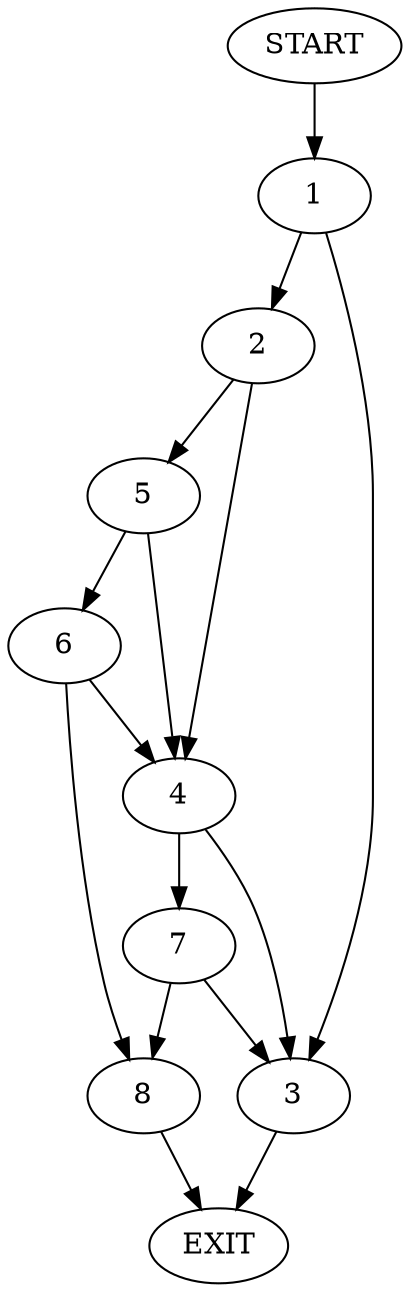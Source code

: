 digraph {
0 [label="START"]
9 [label="EXIT"]
0 -> 1
1 -> 2
1 -> 3
2 -> 4
2 -> 5
3 -> 9
5 -> 4
5 -> 6
4 -> 7
4 -> 3
6 -> 4
6 -> 8
8 -> 9
7 -> 8
7 -> 3
}
